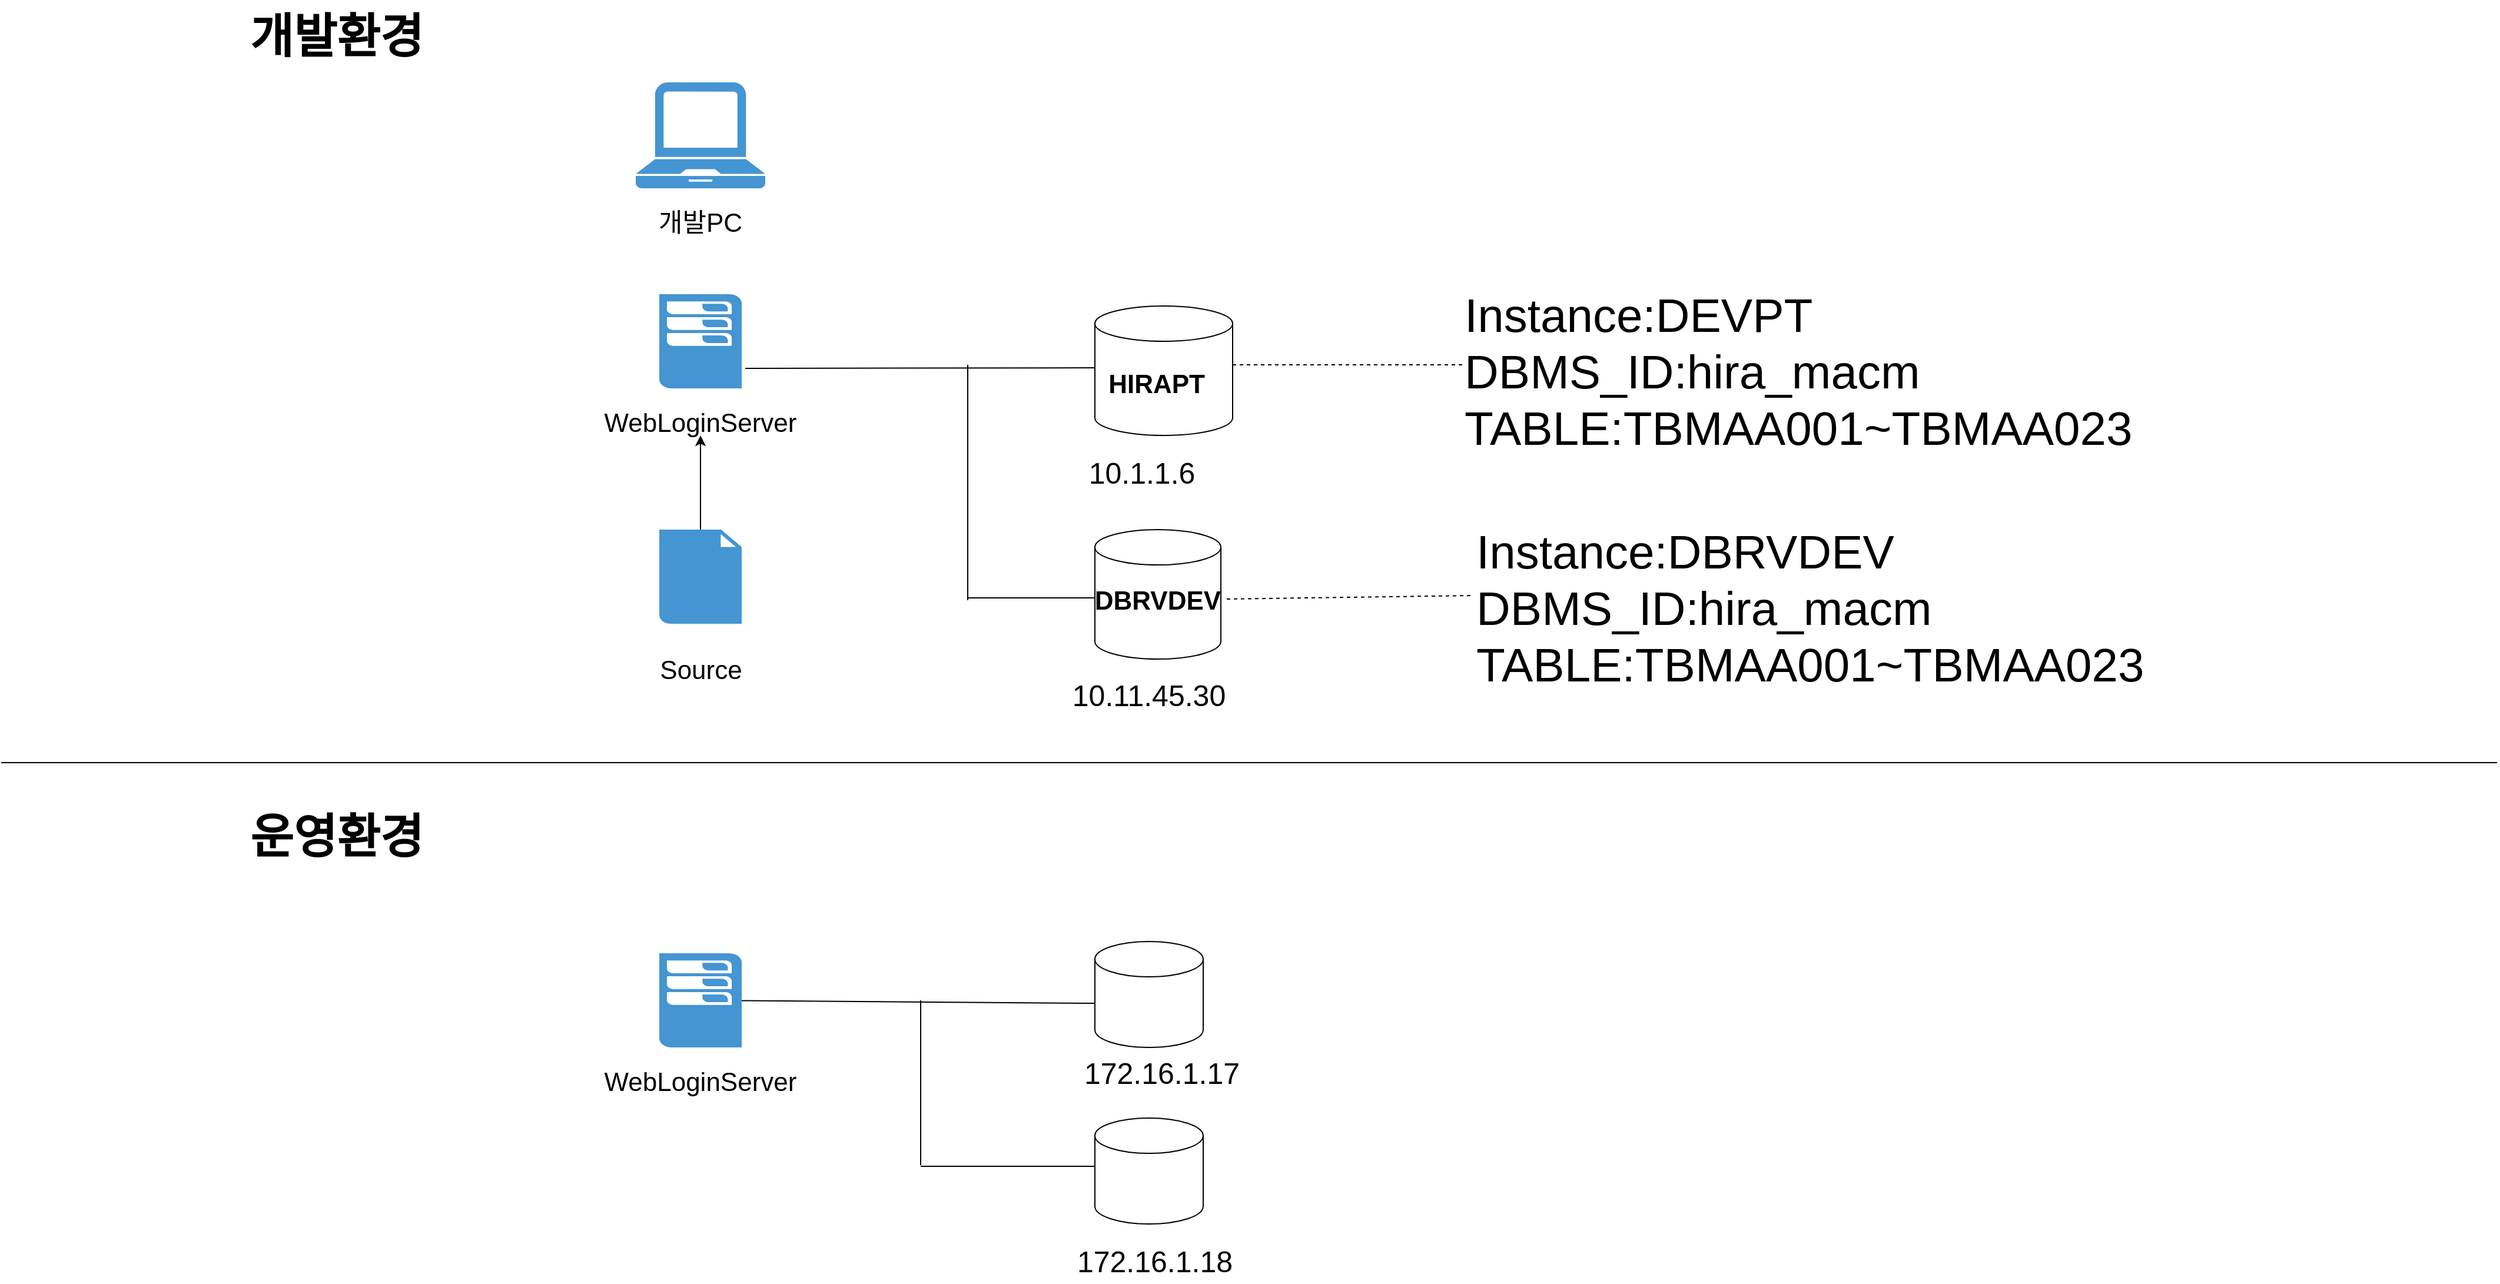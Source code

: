 <mxfile version="14.5.7" type="github">
  <diagram name="Page-1" id="197159a0-c6a4-9194-75a8-e4174976684c">
    <mxGraphModel dx="5213.5" dy="1933" grid="1" gridSize="10" guides="1" tooltips="1" connect="1" arrows="1" fold="1" page="1" pageScale="1.5" pageWidth="1169" pageHeight="826" background="none" math="0" shadow="0">
      <root>
        <mxCell id="0" style=";html=1;" />
        <mxCell id="1" style=";html=1;" parent="0" />
        <mxCell id="vH9NFisdyQAn9UlYE25B-1" value="" style="shape=cylinder3;whiteSpace=wrap;html=1;boundedLbl=1;backgroundOutline=1;size=15;fontSize=22;spacing=2;verticalAlign=top;" vertex="1" parent="1">
          <mxGeometry x="843" y="310" width="117" height="110" as="geometry" />
        </mxCell>
        <mxCell id="vH9NFisdyQAn9UlYE25B-2" value="" style="shape=cylinder3;whiteSpace=wrap;html=1;boundedLbl=1;backgroundOutline=1;size=15;fontSize=22;spacing=2;verticalAlign=top;" vertex="1" parent="1">
          <mxGeometry x="843" y="500" width="107" height="110" as="geometry" />
        </mxCell>
        <mxCell id="vH9NFisdyQAn9UlYE25B-5" value="" style="shape=cylinder3;whiteSpace=wrap;html=1;boundedLbl=1;backgroundOutline=1;size=15;fontSize=22;spacing=2;verticalAlign=top;" vertex="1" parent="1">
          <mxGeometry x="843" y="850" width="92" height="90" as="geometry" />
        </mxCell>
        <mxCell id="vH9NFisdyQAn9UlYE25B-6" value="" style="shape=cylinder3;whiteSpace=wrap;html=1;boundedLbl=1;backgroundOutline=1;size=15;fontSize=22;spacing=2;verticalAlign=top;" vertex="1" parent="1">
          <mxGeometry x="843" y="1000" width="92" height="90" as="geometry" />
        </mxCell>
        <mxCell id="vH9NFisdyQAn9UlYE25B-8" value="" style="endArrow=none;html=1;fontSize=22;spacing=2;verticalAlign=top;" edge="1" parent="1">
          <mxGeometry width="50" height="50" relative="1" as="geometry">
            <mxPoint x="-86" y="698" as="sourcePoint" />
            <mxPoint x="2034" y="698" as="targetPoint" />
            <Array as="points">
              <mxPoint x="1124" y="698" />
            </Array>
          </mxGeometry>
        </mxCell>
        <mxCell id="vH9NFisdyQAn9UlYE25B-11" value="" style="pointerEvents=1;shadow=0;dashed=0;html=1;strokeColor=none;fillColor=#4495D1;labelPosition=center;verticalLabelPosition=bottom;verticalAlign=top;align=center;outlineConnect=0;shape=mxgraph.veeam.laptop;fontSize=22;spacing=2;" vertex="1" parent="1">
          <mxGeometry x="453" y="120" width="110" height="90" as="geometry" />
        </mxCell>
        <mxCell id="vH9NFisdyQAn9UlYE25B-12" value="" style="pointerEvents=1;shadow=0;dashed=0;html=1;strokeColor=none;fillColor=#4495D1;labelPosition=center;verticalLabelPosition=bottom;verticalAlign=top;align=center;outlineConnect=0;shape=mxgraph.veeam.2d.esx_esxi;fontSize=22;spacing=2;" vertex="1" parent="1">
          <mxGeometry x="473" y="300" width="70" height="80" as="geometry" />
        </mxCell>
        <mxCell id="vH9NFisdyQAn9UlYE25B-13" value="&lt;font style=&quot;font-size: 22px;&quot;&gt;개발PC&lt;/font&gt;" style="text;html=1;strokeColor=none;fillColor=none;align=center;verticalAlign=top;whiteSpace=wrap;rounded=0;fontSize=22;spacing=2;" vertex="1" parent="1">
          <mxGeometry x="463" y="220" width="90" height="40" as="geometry" />
        </mxCell>
        <mxCell id="vH9NFisdyQAn9UlYE25B-15" value="WebLoginServer" style="text;html=1;strokeColor=none;fillColor=none;align=center;verticalAlign=top;whiteSpace=wrap;rounded=0;fontSize=22;spacing=2;" vertex="1" parent="1">
          <mxGeometry x="408" y="390" width="200" height="40" as="geometry" />
        </mxCell>
        <mxCell id="vH9NFisdyQAn9UlYE25B-16" value="" style="shadow=0;dashed=0;html=1;strokeColor=none;fillColor=#4495D1;labelPosition=center;verticalLabelPosition=bottom;verticalAlign=top;align=center;outlineConnect=0;shape=mxgraph.veeam.2d.file;fontSize=22;spacing=2;" vertex="1" parent="1">
          <mxGeometry x="473" y="500" width="70" height="80" as="geometry" />
        </mxCell>
        <mxCell id="vH9NFisdyQAn9UlYE25B-17" value="Source" style="text;html=1;strokeColor=none;fillColor=none;align=center;verticalAlign=top;whiteSpace=wrap;rounded=0;fontSize=22;spacing=2;" vertex="1" parent="1">
          <mxGeometry x="464.75" y="600" width="86.5" height="30" as="geometry" />
        </mxCell>
        <mxCell id="vH9NFisdyQAn9UlYE25B-19" value="&lt;font style=&quot;font-size: 40px;&quot;&gt;개발환경&lt;/font&gt;" style="text;html=1;strokeColor=none;fillColor=none;align=center;verticalAlign=top;whiteSpace=wrap;rounded=0;fontSize=40;fontStyle=1;spacing=2;" vertex="1" parent="1">
          <mxGeometry x="94" y="50" width="210" height="60" as="geometry" />
        </mxCell>
        <mxCell id="vH9NFisdyQAn9UlYE25B-20" value="&lt;font style=&quot;font-size: 40px;&quot;&gt;운영환경&lt;/font&gt;" style="text;html=1;strokeColor=none;fillColor=none;align=center;verticalAlign=top;whiteSpace=wrap;rounded=0;fontSize=40;fontStyle=1;spacing=2;" vertex="1" parent="1">
          <mxGeometry x="94" y="730" width="210" height="60" as="geometry" />
        </mxCell>
        <mxCell id="vH9NFisdyQAn9UlYE25B-21" value="" style="pointerEvents=1;shadow=0;dashed=0;html=1;strokeColor=none;fillColor=#4495D1;labelPosition=center;verticalLabelPosition=bottom;verticalAlign=top;align=center;outlineConnect=0;shape=mxgraph.veeam.2d.esx_esxi;fontSize=22;spacing=2;" vertex="1" parent="1">
          <mxGeometry x="473" y="860" width="70" height="80" as="geometry" />
        </mxCell>
        <mxCell id="vH9NFisdyQAn9UlYE25B-22" value="WebLoginServer" style="text;html=1;strokeColor=none;fillColor=none;align=center;verticalAlign=top;whiteSpace=wrap;rounded=0;fontSize=22;spacing=2;" vertex="1" parent="1">
          <mxGeometry x="408" y="950" width="200" height="40" as="geometry" />
        </mxCell>
        <mxCell id="vH9NFisdyQAn9UlYE25B-25" value="" style="endArrow=classic;html=1;fontSize=22;spacing=2;verticalAlign=top;" edge="1" parent="1" source="vH9NFisdyQAn9UlYE25B-16">
          <mxGeometry width="50" height="50" relative="1" as="geometry">
            <mxPoint x="385" y="490" as="sourcePoint" />
            <mxPoint x="508" y="420" as="targetPoint" />
          </mxGeometry>
        </mxCell>
        <mxCell id="vH9NFisdyQAn9UlYE25B-26" value="" style="endArrow=none;html=1;fontSize=22;entryX=0;entryY=0;entryDx=0;entryDy=52.5;entryPerimeter=0;spacing=2;verticalAlign=top;" edge="1" parent="1" source="vH9NFisdyQAn9UlYE25B-21" target="vH9NFisdyQAn9UlYE25B-5">
          <mxGeometry width="50" height="50" relative="1" as="geometry">
            <mxPoint x="385" y="1070" as="sourcePoint" />
            <mxPoint x="435" y="1020" as="targetPoint" />
          </mxGeometry>
        </mxCell>
        <mxCell id="vH9NFisdyQAn9UlYE25B-27" value="" style="endArrow=none;html=1;fontSize=22;spacing=2;verticalAlign=top;" edge="1" parent="1">
          <mxGeometry width="50" height="50" relative="1" as="geometry">
            <mxPoint x="695" y="1040" as="sourcePoint" />
            <mxPoint x="695" y="900" as="targetPoint" />
          </mxGeometry>
        </mxCell>
        <mxCell id="vH9NFisdyQAn9UlYE25B-29" value="" style="endArrow=none;html=1;fontSize=22;exitX=0;exitY=0;exitDx=0;exitDy=52.5;exitPerimeter=0;spacing=2;verticalAlign=top;" edge="1" parent="1">
          <mxGeometry width="50" height="50" relative="1" as="geometry">
            <mxPoint x="843" y="1041" as="sourcePoint" />
            <mxPoint x="695" y="1041" as="targetPoint" />
          </mxGeometry>
        </mxCell>
        <mxCell id="vH9NFisdyQAn9UlYE25B-32" value="" style="endArrow=none;html=1;fontSize=22;entryX=0;entryY=0;entryDx=0;entryDy=52.5;entryPerimeter=0;spacing=2;verticalAlign=top;" edge="1" parent="1" target="vH9NFisdyQAn9UlYE25B-1">
          <mxGeometry width="50" height="50" relative="1" as="geometry">
            <mxPoint x="546" y="363" as="sourcePoint" />
            <mxPoint x="834" y="362.5" as="targetPoint" />
          </mxGeometry>
        </mxCell>
        <mxCell id="vH9NFisdyQAn9UlYE25B-33" value="" style="endArrow=none;html=1;fontSize=22;spacing=2;verticalAlign=top;" edge="1" parent="1">
          <mxGeometry width="50" height="50" relative="1" as="geometry">
            <mxPoint x="735" y="560" as="sourcePoint" />
            <mxPoint x="735" y="360" as="targetPoint" />
          </mxGeometry>
        </mxCell>
        <mxCell id="vH9NFisdyQAn9UlYE25B-34" value="" style="endArrow=none;html=1;fontSize=22;entryX=0;entryY=0.5;entryDx=0;entryDy=0;entryPerimeter=0;spacing=2;verticalAlign=top;" edge="1" parent="1">
          <mxGeometry width="50" height="50" relative="1" as="geometry">
            <mxPoint x="735" y="558" as="sourcePoint" />
            <mxPoint x="843" y="558" as="targetPoint" />
          </mxGeometry>
        </mxCell>
        <mxCell id="vH9NFisdyQAn9UlYE25B-35" value="HIRAPT" style="text;strokeColor=none;fillColor=none;html=1;fontSize=22;fontStyle=1;verticalAlign=top;align=center;spacing=2;" vertex="1" parent="1">
          <mxGeometry x="845" y="357" width="100" height="40" as="geometry" />
        </mxCell>
        <mxCell id="vH9NFisdyQAn9UlYE25B-36" value="DBRVDEV" style="text;strokeColor=none;fillColor=none;html=1;fontSize=22;fontStyle=1;verticalAlign=top;align=center;spacing=2;" vertex="1" parent="1">
          <mxGeometry x="846" y="541" width="100" height="40" as="geometry" />
        </mxCell>
        <mxCell id="vH9NFisdyQAn9UlYE25B-39" value="172.16.1.17" style="text;html=1;strokeColor=none;fillColor=none;align=center;verticalAlign=top;whiteSpace=wrap;rounded=0;fontSize=25;spacing=2;" vertex="1" parent="1">
          <mxGeometry x="800" y="940" width="200" height="40" as="geometry" />
        </mxCell>
        <mxCell id="vH9NFisdyQAn9UlYE25B-40" value="172.16.1.18" style="text;html=1;strokeColor=none;fillColor=none;align=center;verticalAlign=top;whiteSpace=wrap;rounded=0;fontSize=25;spacing=2;" vertex="1" parent="1">
          <mxGeometry x="794" y="1100" width="200" height="40" as="geometry" />
        </mxCell>
        <mxCell id="vH9NFisdyQAn9UlYE25B-41" value="Instance:DEVPT&lt;br&gt;DBMS_ID:hira_macm&lt;br&gt;TABLE:TBMAA001~TBMAA023&lt;br&gt;" style="text;html=1;strokeColor=none;fillColor=none;align=left;verticalAlign=middle;whiteSpace=wrap;rounded=0;fontSize=40;" vertex="1" parent="1">
          <mxGeometry x="1155" y="279.5" width="570" height="171" as="geometry" />
        </mxCell>
        <mxCell id="vH9NFisdyQAn9UlYE25B-45" value="" style="endArrow=none;dashed=1;html=1;fontSize=40;entryX=0;entryY=0.5;entryDx=0;entryDy=0;" edge="1" parent="1">
          <mxGeometry width="50" height="50" relative="1" as="geometry">
            <mxPoint x="960" y="360" as="sourcePoint" />
            <mxPoint x="1155" y="360.0" as="targetPoint" />
          </mxGeometry>
        </mxCell>
        <mxCell id="vH9NFisdyQAn9UlYE25B-46" value="&lt;br&gt;Instance:DBRVDEV&lt;br&gt;DBMS_ID:hira_macm&lt;br&gt;TABLE:TBMAA001~TBMAA023" style="text;html=1;strokeColor=none;fillColor=none;align=left;verticalAlign=middle;whiteSpace=wrap;rounded=0;fontSize=40;" vertex="1" parent="1">
          <mxGeometry x="1165" y="456.5" width="580" height="171" as="geometry" />
        </mxCell>
        <mxCell id="vH9NFisdyQAn9UlYE25B-47" value="" style="endArrow=none;dashed=1;html=1;fontSize=40;entryX=0;entryY=0.5;entryDx=0;entryDy=0;exitX=1;exitY=0.25;exitDx=0;exitDy=0;" edge="1" parent="1">
          <mxGeometry width="50" height="50" relative="1" as="geometry">
            <mxPoint x="955" y="559" as="sourcePoint" />
            <mxPoint x="1165" y="556.0" as="targetPoint" />
          </mxGeometry>
        </mxCell>
        <mxCell id="vH9NFisdyQAn9UlYE25B-49" value="10.1.1.6" style="text;html=1;strokeColor=none;fillColor=none;align=center;verticalAlign=top;whiteSpace=wrap;rounded=0;fontSize=25;spacing=2;" vertex="1" parent="1">
          <mxGeometry x="783" y="430" width="200" height="40" as="geometry" />
        </mxCell>
        <mxCell id="vH9NFisdyQAn9UlYE25B-50" value="10.11.45.30" style="text;html=1;strokeColor=none;fillColor=none;align=center;verticalAlign=top;whiteSpace=wrap;rounded=0;fontSize=25;spacing=2;" vertex="1" parent="1">
          <mxGeometry x="789" y="619" width="200" height="40" as="geometry" />
        </mxCell>
      </root>
    </mxGraphModel>
  </diagram>
</mxfile>
